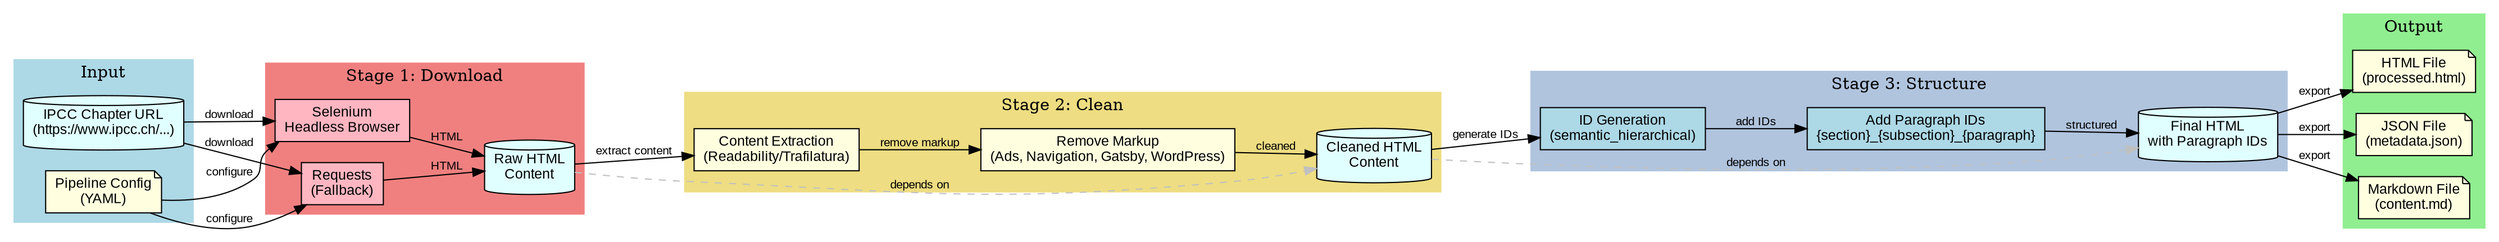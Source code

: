digraph IPCCPipelineCore {
    // Graph settings
    rankdir=LR;
    node [shape=box, style=filled, fontname="Arial", fontsize=12];
    edge [fontname="Arial", fontsize=10];
    
    // Input
    subgraph cluster_input {
        label="Input";
        style=filled;
        color=lightblue;
        
        URL [label="IPCC Chapter URL\n(https://www.ipcc.ch/...)", shape=cylinder, fillcolor=lightcyan];
        CONFIG [label="Pipeline Config\n(YAML)", shape=note, fillcolor=lightyellow];
    }
    
    // Stage 1: Download
    subgraph cluster_download {
        label="Stage 1: Download";
        style=filled;
        color=lightcoral;
        
        SELENIUM [label="Selenium\nHeadless Browser", fillcolor=lightpink];
        REQUESTS [label="Requests\n(Fallback)", fillcolor=lightpink];
        RAW_HTML [label="Raw HTML\nContent", shape=cylinder, fillcolor=lightcyan];
    }
    
    // Stage 2: Clean
    subgraph cluster_clean {
        label="Stage 2: Clean";
        style=filled;
        color=lightgoldenrod;
        
        EXTRACT [label="Content Extraction\n(Readability/Trafilatura)", fillcolor=lightyellow];
        CLEAN_MARKUP [label="Remove Markup\n(Ads, Navigation, Gatsby, WordPress)", fillcolor=lightyellow];
        CLEAN_HTML [label="Cleaned HTML\nContent", shape=cylinder, fillcolor=lightcyan];
    }
    
    // Stage 3: Structure
    subgraph cluster_structure {
        label="Stage 3: Structure";
        style=filled;
        color=lightsteelblue;
        
        ID_GEN [label="ID Generation\n(semantic_hierarchical)", fillcolor=lightblue];
        ADD_IDS [label="Add Paragraph IDs\n{section}_{subsection}_{paragraph}", fillcolor=lightblue];
        FINAL_HTML [label="Final HTML\nwith Paragraph IDs", shape=cylinder, fillcolor=lightcyan];
    }
    
    // Output
    subgraph cluster_output {
        label="Output";
        style=filled;
        color=lightgreen;
        
        HTML_OUT [label="HTML File\n(processed.html)", shape=note, fillcolor=lightyellow];
        JSON_OUT [label="JSON File\n(metadata.json)", shape=note, fillcolor=lightyellow];
        MD_OUT [label="Markdown File\n(content.md)", shape=note, fillcolor=lightyellow];
    }
    
    // Connections
    URL -> SELENIUM [label="download"];
    URL -> REQUESTS [label="download"];
    CONFIG -> SELENIUM [label="configure"];
    CONFIG -> REQUESTS [label="configure"];
    
    SELENIUM -> RAW_HTML [label="HTML"];
    REQUESTS -> RAW_HTML [label="HTML"];
    
    RAW_HTML -> EXTRACT [label="extract content"];
    EXTRACT -> CLEAN_MARKUP [label="remove markup"];
    CLEAN_MARKUP -> CLEAN_HTML [label="cleaned"];
    
    CLEAN_HTML -> ID_GEN [label="generate IDs"];
    ID_GEN -> ADD_IDS [label="add IDs"];
    ADD_IDS -> FINAL_HTML [label="structured"];
    
    FINAL_HTML -> HTML_OUT [label="export"];
    FINAL_HTML -> JSON_OUT [label="export"];
    FINAL_HTML -> MD_OUT [label="export"];
    
    // Stage dependencies
    edge [style=dashed, color=gray, label="depends on"];
    RAW_HTML -> CLEAN_HTML;
    CLEAN_HTML -> FINAL_HTML;
} 